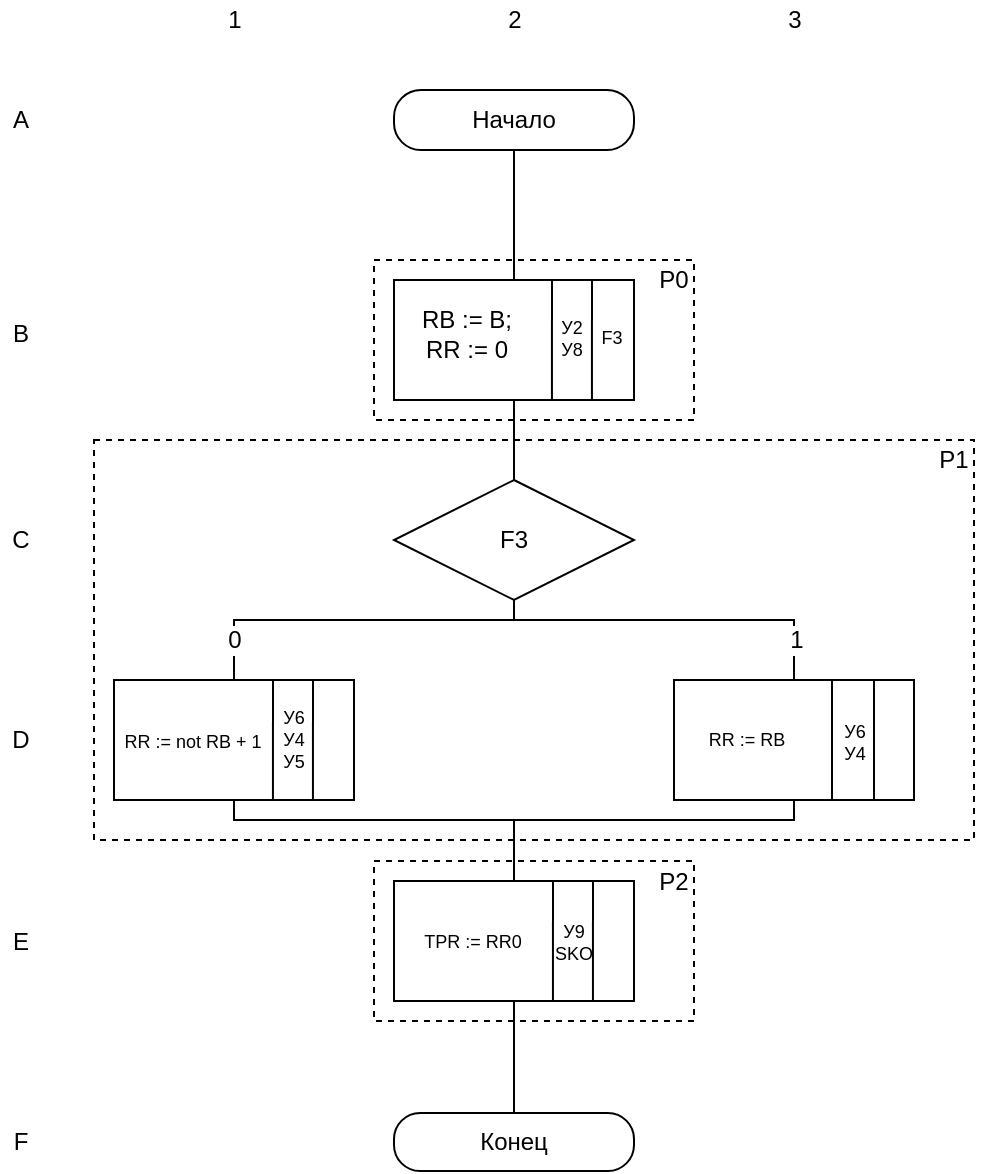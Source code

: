 <mxfile version="12.6.5" type="device"><diagram id="ino8X07yagJUm5cUdguc" name="Page-1"><mxGraphModel dx="902" dy="666" grid="1" gridSize="10" guides="1" tooltips="1" connect="1" arrows="1" fold="1" page="1" pageScale="1" pageWidth="827" pageHeight="1169" math="0" shadow="0"><root><mxCell id="0"/><mxCell id="1" parent="0"/><mxCell id="NXe0OXm9wkn7gTHefv1z-1" value="" style="rounded=0;whiteSpace=wrap;html=1;fillColor=none;dashed=1;" parent="1" vertex="1"><mxGeometry x="350" y="460.5" width="160" height="80" as="geometry"/></mxCell><mxCell id="NXe0OXm9wkn7gTHefv1z-3" value="" style="rounded=0;whiteSpace=wrap;html=1;fillColor=none;dashed=1;" parent="1" vertex="1"><mxGeometry x="210" y="250" width="440" height="200" as="geometry"/></mxCell><mxCell id="_YIfg3i4x5maGK3U4gLa-12" style="edgeStyle=orthogonalEdgeStyle;rounded=0;orthogonalLoop=1;jettySize=auto;html=1;exitX=0.5;exitY=1;exitDx=0;exitDy=0;entryX=0.5;entryY=0;entryDx=0;entryDy=0;endArrow=none;endFill=0;" parent="1" source="_YIfg3i4x5maGK3U4gLa-1" target="_YIfg3i4x5maGK3U4gLa-3" edge="1"><mxGeometry relative="1" as="geometry"/></mxCell><mxCell id="_YIfg3i4x5maGK3U4gLa-1" value="Начало" style="rounded=1;whiteSpace=wrap;html=1;imageHeight=24;arcSize=45;" parent="1" vertex="1"><mxGeometry x="360" y="75" width="120" height="30" as="geometry"/></mxCell><mxCell id="_YIfg3i4x5maGK3U4gLa-2" value="Конец" style="rounded=1;whiteSpace=wrap;html=1;arcSize=45;" parent="1" vertex="1"><mxGeometry x="360" y="586.5" width="120" height="29" as="geometry"/></mxCell><mxCell id="_YIfg3i4x5maGK3U4gLa-11" style="edgeStyle=orthogonalEdgeStyle;rounded=0;orthogonalLoop=1;jettySize=auto;html=1;exitX=0.5;exitY=1;exitDx=0;exitDy=0;entryX=0.5;entryY=0;entryDx=0;entryDy=0;endArrow=none;endFill=0;" parent="1" source="_YIfg3i4x5maGK3U4gLa-3" target="_YIfg3i4x5maGK3U4gLa-9" edge="1"><mxGeometry relative="1" as="geometry"/></mxCell><mxCell id="_YIfg3i4x5maGK3U4gLa-3" value="" style="rounded=0;whiteSpace=wrap;html=1;" parent="1" vertex="1"><mxGeometry x="360" y="170" width="120" height="60" as="geometry"/></mxCell><mxCell id="_YIfg3i4x5maGK3U4gLa-4" value="" style="endArrow=none;html=1;exitX=0.583;exitY=1;exitDx=0;exitDy=0;exitPerimeter=0;" parent="1" edge="1"><mxGeometry width="50" height="50" relative="1" as="geometry"><mxPoint x="438.96" y="230" as="sourcePoint"/><mxPoint x="439" y="170" as="targetPoint"/></mxGeometry></mxCell><mxCell id="_YIfg3i4x5maGK3U4gLa-5" value="" style="endArrow=none;html=1;exitX=0.583;exitY=1;exitDx=0;exitDy=0;exitPerimeter=0;" parent="1" edge="1"><mxGeometry width="50" height="50" relative="1" as="geometry"><mxPoint x="458.96" y="230" as="sourcePoint"/><mxPoint x="459" y="170" as="targetPoint"/></mxGeometry></mxCell><mxCell id="_YIfg3i4x5maGK3U4gLa-6" value="RB := B;&lt;br&gt;RR := 0" style="text;html=1;strokeColor=none;fillColor=none;align=center;verticalAlign=middle;whiteSpace=wrap;rounded=0;" parent="1" vertex="1"><mxGeometry x="360" y="173" width="73" height="48" as="geometry"/></mxCell><mxCell id="_YIfg3i4x5maGK3U4gLa-7" value="У2&lt;br&gt;&lt;div&gt;У8&lt;/div&gt;" style="text;html=1;strokeColor=none;fillColor=none;align=center;verticalAlign=middle;whiteSpace=wrap;rounded=0;fontSize=9;" parent="1" vertex="1"><mxGeometry x="444" y="189" width="10" height="20" as="geometry"/></mxCell><mxCell id="_YIfg3i4x5maGK3U4gLa-8" value="F3" style="text;html=1;strokeColor=none;fillColor=none;align=center;verticalAlign=middle;whiteSpace=wrap;rounded=0;fontSize=9;" parent="1" vertex="1"><mxGeometry x="464" y="189" width="10" height="20" as="geometry"/></mxCell><mxCell id="_YIfg3i4x5maGK3U4gLa-14" style="edgeStyle=orthogonalEdgeStyle;rounded=0;orthogonalLoop=1;jettySize=auto;html=1;exitX=0.5;exitY=1;exitDx=0;exitDy=0;entryX=0.5;entryY=0;entryDx=0;entryDy=0;endArrow=none;endFill=0;" parent="1" source="_YIfg3i4x5maGK3U4gLa-9" target="_YIfg3i4x5maGK3U4gLa-24" edge="1"><mxGeometry relative="1" as="geometry"><Array as="points"><mxPoint x="420" y="340"/><mxPoint x="280" y="340"/></Array><mxPoint x="420" y="370" as="targetPoint"/></mxGeometry></mxCell><mxCell id="_YIfg3i4x5maGK3U4gLa-36" value="0" style="text;html=1;align=center;verticalAlign=middle;resizable=0;points=[];;labelBackgroundColor=#ffffff;" parent="_YIfg3i4x5maGK3U4gLa-14" vertex="1" connectable="0"><mxGeometry x="-0.512" y="1" relative="1" as="geometry"><mxPoint x="-106" y="9" as="offset"/></mxGeometry></mxCell><mxCell id="_YIfg3i4x5maGK3U4gLa-22" style="edgeStyle=orthogonalEdgeStyle;rounded=0;orthogonalLoop=1;jettySize=auto;html=1;exitX=0.5;exitY=1;exitDx=0;exitDy=0;jumpSize=6;entryX=0.5;entryY=0;entryDx=0;entryDy=0;endArrow=none;endFill=0;" parent="1" source="_YIfg3i4x5maGK3U4gLa-9" target="_YIfg3i4x5maGK3U4gLa-17" edge="1"><mxGeometry relative="1" as="geometry"><Array as="points"><mxPoint x="420" y="340"/><mxPoint x="560" y="340"/></Array><mxPoint x="580" y="420" as="targetPoint"/></mxGeometry></mxCell><mxCell id="_YIfg3i4x5maGK3U4gLa-35" value="1" style="text;html=1;align=center;verticalAlign=middle;resizable=0;points=[];;labelBackgroundColor=#ffffff;" parent="_YIfg3i4x5maGK3U4gLa-22" vertex="1" connectable="0"><mxGeometry x="0.15" relative="1" as="geometry"><mxPoint x="47" y="10" as="offset"/></mxGeometry></mxCell><mxCell id="_YIfg3i4x5maGK3U4gLa-9" value="F3" style="rhombus;whiteSpace=wrap;html=1;" parent="1" vertex="1"><mxGeometry x="360" y="270" width="120" height="60" as="geometry"/></mxCell><mxCell id="mm2yy1tvn-SzPlEQDEvn-9" style="edgeStyle=orthogonalEdgeStyle;rounded=0;orthogonalLoop=1;jettySize=auto;html=1;entryX=0.5;entryY=0;entryDx=0;entryDy=0;fontSize=11;endArrow=none;endFill=0;" parent="1" source="_YIfg3i4x5maGK3U4gLa-17" target="mm2yy1tvn-SzPlEQDEvn-2" edge="1"><mxGeometry relative="1" as="geometry"><Array as="points"><mxPoint x="560" y="440"/><mxPoint x="420" y="440"/></Array></mxGeometry></mxCell><mxCell id="_YIfg3i4x5maGK3U4gLa-17" value="" style="rounded=0;whiteSpace=wrap;html=1;" parent="1" vertex="1"><mxGeometry x="500" y="370" width="120" height="60" as="geometry"/></mxCell><mxCell id="_YIfg3i4x5maGK3U4gLa-18" value="" style="endArrow=none;html=1;" parent="1" edge="1"><mxGeometry width="50" height="50" relative="1" as="geometry"><mxPoint x="579" y="370" as="sourcePoint"/><mxPoint x="579" y="430" as="targetPoint"/></mxGeometry></mxCell><mxCell id="_YIfg3i4x5maGK3U4gLa-19" value="" style="endArrow=none;html=1;" parent="1" edge="1"><mxGeometry width="50" height="50" relative="1" as="geometry"><mxPoint x="600" y="430" as="sourcePoint"/><mxPoint x="600" y="370" as="targetPoint"/></mxGeometry></mxCell><mxCell id="_YIfg3i4x5maGK3U4gLa-21" value="У6&lt;br&gt;У4" style="text;html=1;strokeColor=none;fillColor=none;align=center;verticalAlign=middle;whiteSpace=wrap;rounded=0;fontSize=9;" parent="1" vertex="1"><mxGeometry x="583" y="390.5" width="15" height="20" as="geometry"/></mxCell><mxCell id="mm2yy1tvn-SzPlEQDEvn-10" style="edgeStyle=orthogonalEdgeStyle;rounded=0;orthogonalLoop=1;jettySize=auto;html=1;fontSize=11;entryX=0.5;entryY=0;entryDx=0;entryDy=0;endArrow=none;endFill=0;" parent="1" source="_YIfg3i4x5maGK3U4gLa-24" target="mm2yy1tvn-SzPlEQDEvn-2" edge="1"><mxGeometry relative="1" as="geometry"><mxPoint x="420" y="471" as="targetPoint"/><Array as="points"><mxPoint x="280" y="440"/><mxPoint x="420" y="440"/></Array></mxGeometry></mxCell><mxCell id="_YIfg3i4x5maGK3U4gLa-24" value="" style="rounded=0;whiteSpace=wrap;html=1;" parent="1" vertex="1"><mxGeometry x="220" y="370" width="120" height="60" as="geometry"/></mxCell><mxCell id="_YIfg3i4x5maGK3U4gLa-25" value="" style="endArrow=none;html=1;exitX=0.583;exitY=1;exitDx=0;exitDy=0;exitPerimeter=0;" parent="1" edge="1"><mxGeometry width="50" height="50" relative="1" as="geometry"><mxPoint x="299.46" y="430" as="sourcePoint"/><mxPoint x="299.5" y="370" as="targetPoint"/></mxGeometry></mxCell><mxCell id="_YIfg3i4x5maGK3U4gLa-26" value="" style="endArrow=none;html=1;exitX=0.583;exitY=1;exitDx=0;exitDy=0;exitPerimeter=0;" parent="1" edge="1"><mxGeometry width="50" height="50" relative="1" as="geometry"><mxPoint x="319.46" y="430" as="sourcePoint"/><mxPoint x="319.5" y="370" as="targetPoint"/></mxGeometry></mxCell><mxCell id="_YIfg3i4x5maGK3U4gLa-27" value="RR := not RB + 1" style="text;html=1;strokeColor=none;fillColor=none;align=center;verticalAlign=middle;whiteSpace=wrap;rounded=0;fontSize=9;" parent="1" vertex="1"><mxGeometry x="223" y="378" width="73" height="45" as="geometry"/></mxCell><mxCell id="_YIfg3i4x5maGK3U4gLa-28" value="У6&lt;br&gt;У4&lt;br&gt;У5" style="text;html=1;strokeColor=none;fillColor=none;align=center;verticalAlign=middle;whiteSpace=wrap;rounded=0;fontSize=9;" parent="1" vertex="1"><mxGeometry x="305" y="390" width="10" height="20" as="geometry"/></mxCell><mxCell id="mm2yy1tvn-SzPlEQDEvn-11" style="edgeStyle=orthogonalEdgeStyle;rounded=0;orthogonalLoop=1;jettySize=auto;html=1;entryX=0.5;entryY=0;entryDx=0;entryDy=0;fontSize=11;endArrow=none;endFill=0;" parent="1" source="mm2yy1tvn-SzPlEQDEvn-2" target="_YIfg3i4x5maGK3U4gLa-2" edge="1"><mxGeometry relative="1" as="geometry"/></mxCell><mxCell id="mm2yy1tvn-SzPlEQDEvn-2" value="" style="rounded=0;whiteSpace=wrap;html=1;" parent="1" vertex="1"><mxGeometry x="360" y="470.5" width="120" height="60" as="geometry"/></mxCell><mxCell id="mm2yy1tvn-SzPlEQDEvn-3" value="" style="endArrow=none;html=1;exitX=0.583;exitY=1;exitDx=0;exitDy=0;exitPerimeter=0;" parent="1" edge="1"><mxGeometry width="50" height="50" relative="1" as="geometry"><mxPoint x="439.46" y="530.5" as="sourcePoint"/><mxPoint x="439.5" y="470.5" as="targetPoint"/></mxGeometry></mxCell><mxCell id="mm2yy1tvn-SzPlEQDEvn-4" value="" style="endArrow=none;html=1;exitX=0.583;exitY=1;exitDx=0;exitDy=0;exitPerimeter=0;" parent="1" edge="1"><mxGeometry width="50" height="50" relative="1" as="geometry"><mxPoint x="459.46" y="530.5" as="sourcePoint"/><mxPoint x="459.5" y="470.5" as="targetPoint"/></mxGeometry></mxCell><mxCell id="mm2yy1tvn-SzPlEQDEvn-5" value="TPR := RR0" style="text;html=1;strokeColor=none;fillColor=none;align=center;verticalAlign=middle;whiteSpace=wrap;rounded=0;fontSize=9;" parent="1" vertex="1"><mxGeometry x="363" y="478.5" width="73" height="45" as="geometry"/></mxCell><mxCell id="mm2yy1tvn-SzPlEQDEvn-6" value="У9&lt;br&gt;SKO" style="text;html=1;strokeColor=none;fillColor=none;align=center;verticalAlign=middle;whiteSpace=wrap;rounded=0;fontSize=9;" parent="1" vertex="1"><mxGeometry x="445" y="490.5" width="10" height="20" as="geometry"/></mxCell><mxCell id="_YIfg3i4x5maGK3U4gLa-20" value="RR := RB" style="text;html=1;strokeColor=none;fillColor=none;align=center;verticalAlign=middle;whiteSpace=wrap;rounded=0;fontSize=9;" parent="1" vertex="1"><mxGeometry x="500" y="377.5" width="73" height="45" as="geometry"/></mxCell><mxCell id="NXe0OXm9wkn7gTHefv1z-2" value="" style="rounded=0;whiteSpace=wrap;html=1;fillColor=none;dashed=1;" parent="1" vertex="1"><mxGeometry x="350" y="160" width="160" height="80" as="geometry"/></mxCell><mxCell id="NXe0OXm9wkn7gTHefv1z-7" value="P0" style="text;html=1;strokeColor=none;fillColor=none;align=center;verticalAlign=middle;whiteSpace=wrap;rounded=0;dashed=1;" parent="1" vertex="1"><mxGeometry x="480" y="160" width="40" height="20" as="geometry"/></mxCell><mxCell id="NXe0OXm9wkn7gTHefv1z-9" value="P1" style="text;html=1;strokeColor=none;fillColor=none;align=center;verticalAlign=middle;whiteSpace=wrap;rounded=0;dashed=1;" parent="1" vertex="1"><mxGeometry x="620" y="250" width="40" height="20" as="geometry"/></mxCell><mxCell id="NXe0OXm9wkn7gTHefv1z-10" value="P2" style="text;html=1;strokeColor=none;fillColor=none;align=center;verticalAlign=middle;whiteSpace=wrap;rounded=0;dashed=1;" parent="1" vertex="1"><mxGeometry x="480" y="460.5" width="40" height="20" as="geometry"/></mxCell><mxCell id="CqOgOajZlKZ5vx_g3-71-3" value="A" style="text;html=1;align=center;verticalAlign=middle;resizable=0;points=[];autosize=1;" vertex="1" parent="1"><mxGeometry x="163" y="80" width="20" height="20" as="geometry"/></mxCell><mxCell id="CqOgOajZlKZ5vx_g3-71-4" value="B" style="text;html=1;align=center;verticalAlign=middle;resizable=0;points=[];autosize=1;" vertex="1" parent="1"><mxGeometry x="163" y="187" width="20" height="20" as="geometry"/></mxCell><mxCell id="CqOgOajZlKZ5vx_g3-71-5" value="C" style="text;html=1;align=center;verticalAlign=middle;resizable=0;points=[];autosize=1;" vertex="1" parent="1"><mxGeometry x="163" y="290" width="20" height="20" as="geometry"/></mxCell><mxCell id="CqOgOajZlKZ5vx_g3-71-6" value="D" style="text;html=1;align=center;verticalAlign=middle;resizable=0;points=[];autosize=1;" vertex="1" parent="1"><mxGeometry x="163" y="390" width="20" height="20" as="geometry"/></mxCell><mxCell id="CqOgOajZlKZ5vx_g3-71-7" value="E" style="text;html=1;align=center;verticalAlign=middle;resizable=0;points=[];autosize=1;" vertex="1" parent="1"><mxGeometry x="163" y="490.5" width="20" height="20" as="geometry"/></mxCell><mxCell id="CqOgOajZlKZ5vx_g3-71-9" value="F" style="text;html=1;align=center;verticalAlign=middle;resizable=0;points=[];autosize=1;" vertex="1" parent="1"><mxGeometry x="163" y="591" width="20" height="20" as="geometry"/></mxCell><mxCell id="CqOgOajZlKZ5vx_g3-71-10" value="1" style="text;html=1;align=center;verticalAlign=middle;resizable=0;points=[];autosize=1;" vertex="1" parent="1"><mxGeometry x="270" y="30" width="20" height="20" as="geometry"/></mxCell><mxCell id="CqOgOajZlKZ5vx_g3-71-11" value="2" style="text;html=1;align=center;verticalAlign=middle;resizable=0;points=[];autosize=1;" vertex="1" parent="1"><mxGeometry x="410" y="30" width="20" height="20" as="geometry"/></mxCell><mxCell id="CqOgOajZlKZ5vx_g3-71-12" value="3" style="text;html=1;align=center;verticalAlign=middle;resizable=0;points=[];autosize=1;" vertex="1" parent="1"><mxGeometry x="550" y="30" width="20" height="20" as="geometry"/></mxCell></root></mxGraphModel></diagram></mxfile>